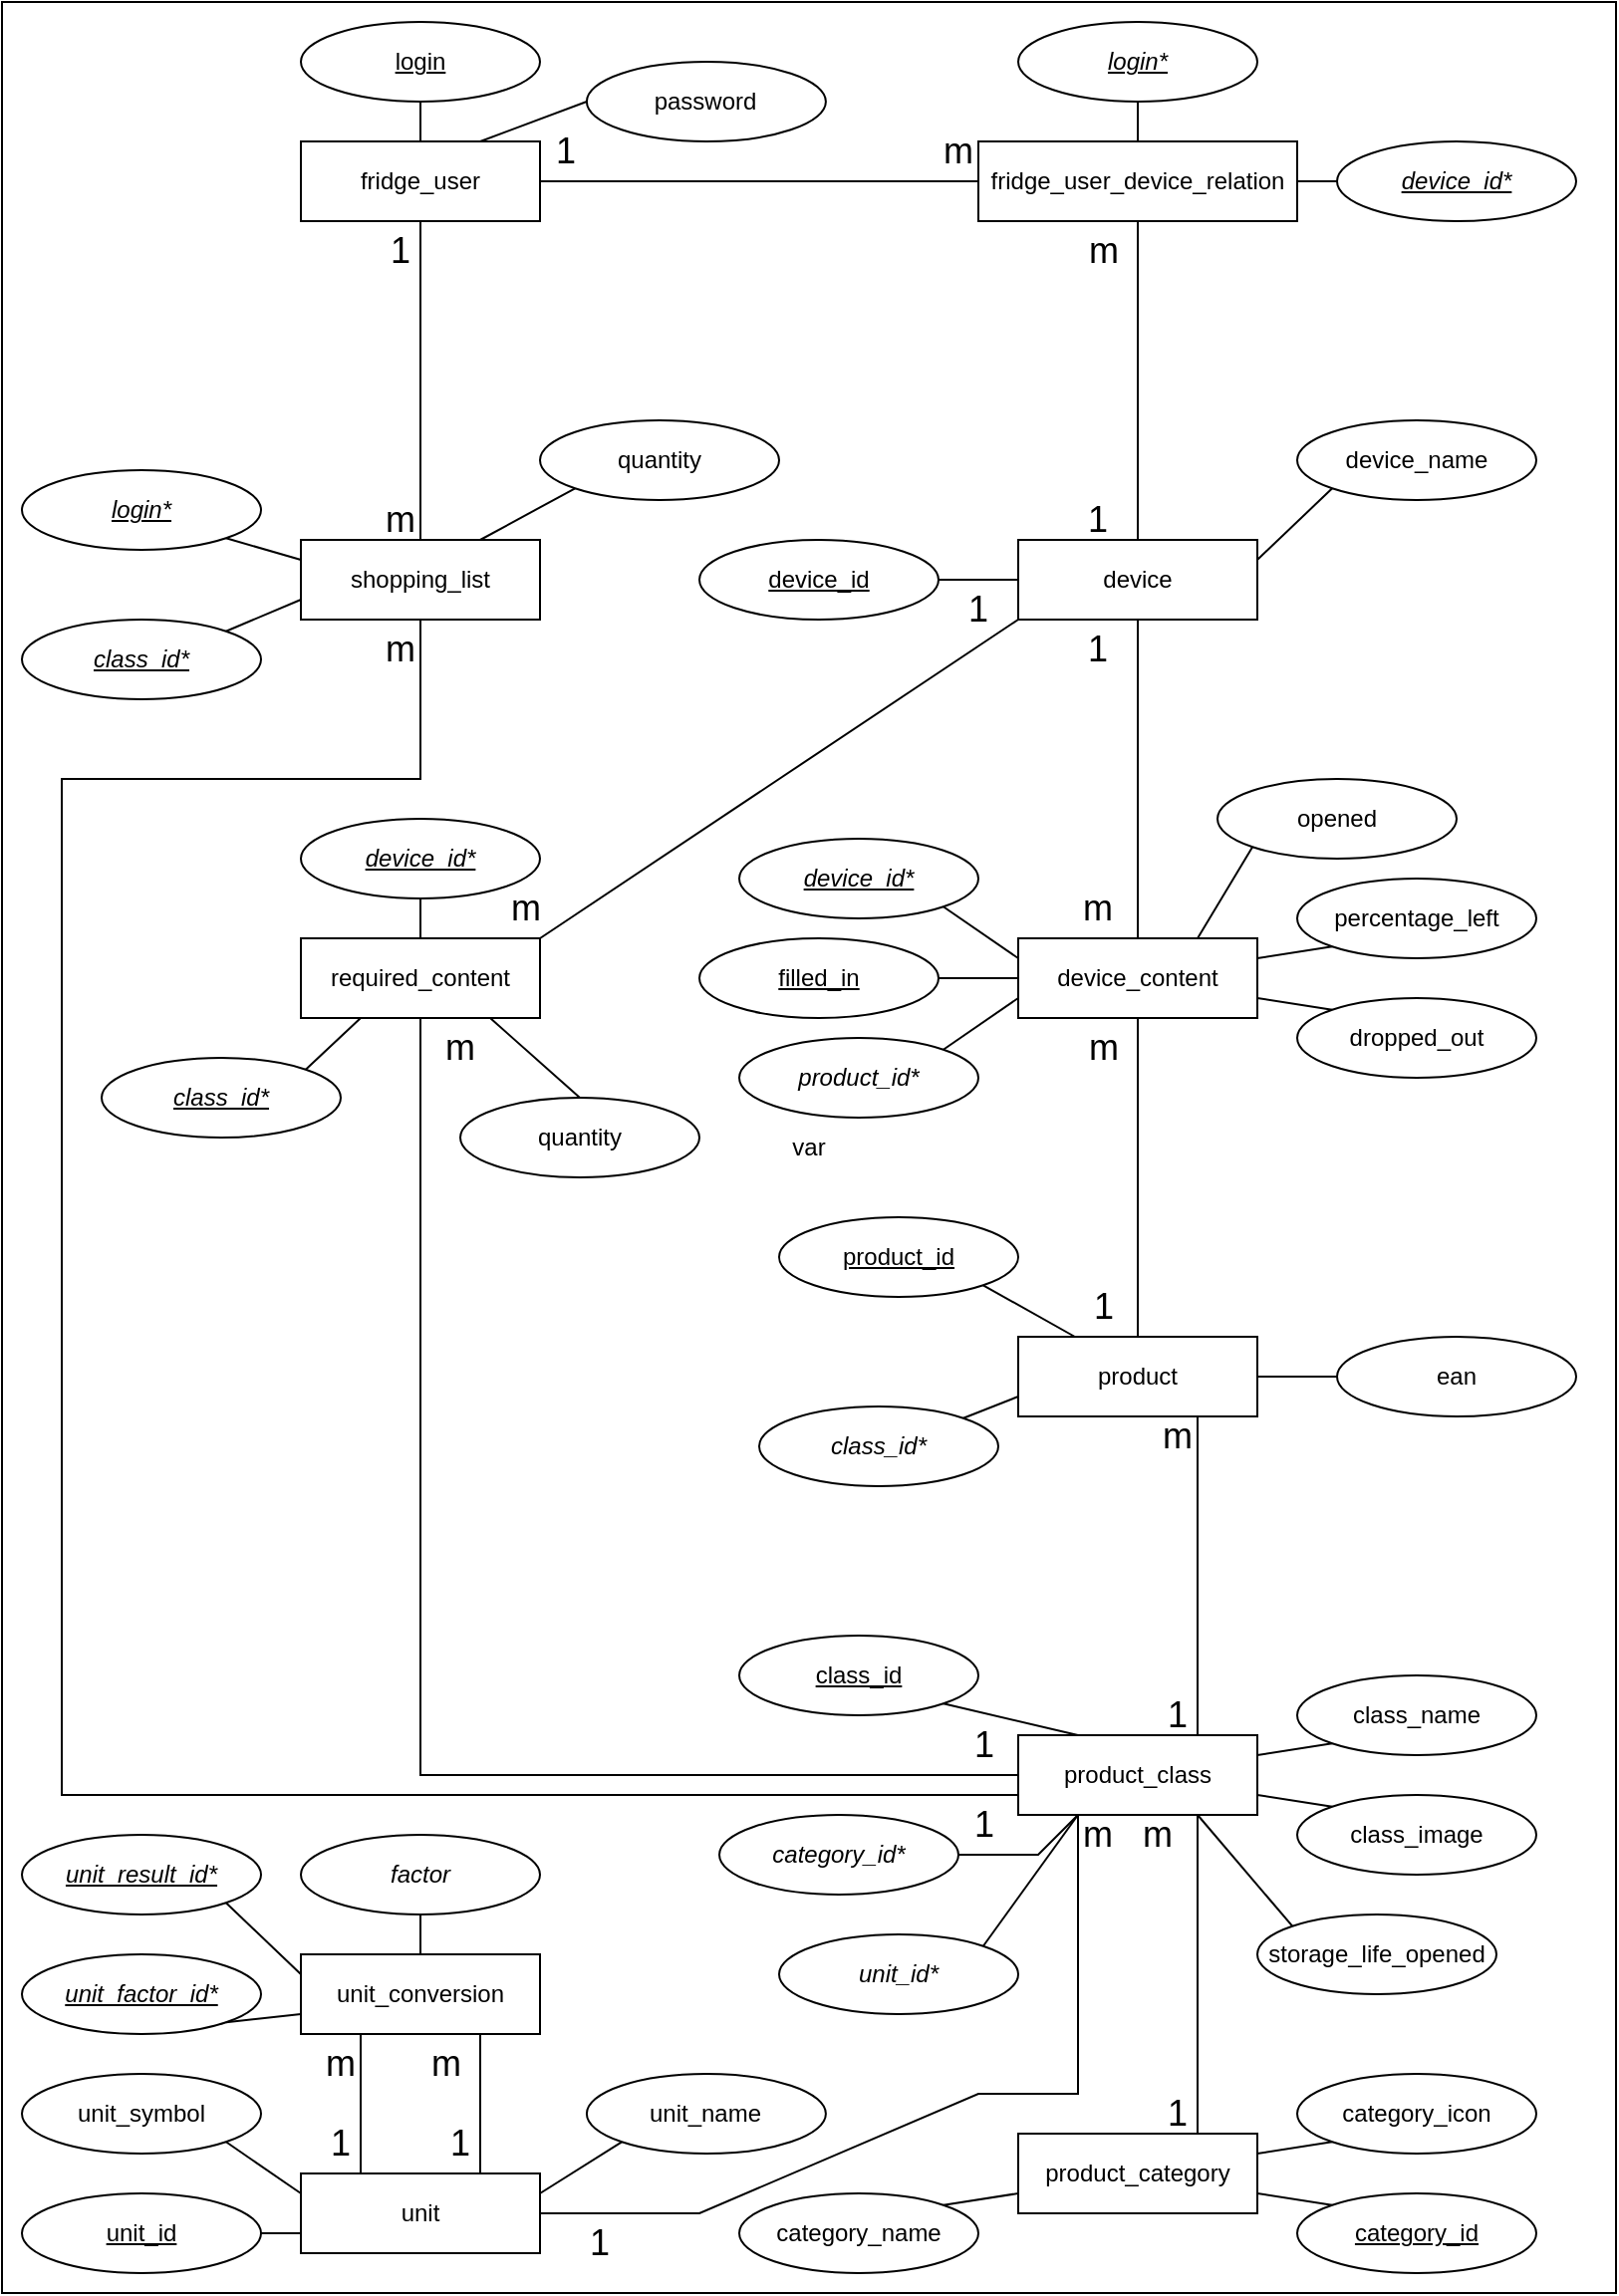 <mxfile version="20.3.7" type="github"><diagram id="Y27CfPPFDrI5AtzWApEK" name="Seite-1"><mxGraphModel dx="1371" dy="759" grid="1" gridSize="10" guides="1" tooltips="1" connect="1" arrows="1" fold="1" page="1" pageScale="1" pageWidth="827" pageHeight="1169" math="0" shadow="0"><root><mxCell id="0"/><mxCell id="1" parent="0"/><mxCell id="uP5GxuG79HOOTeeDfzVy-477" value="var" style="rounded=0;whiteSpace=wrap;html=1;" parent="1" vertex="1"><mxGeometry x="10" y="10" width="810" height="1150" as="geometry"/></mxCell><mxCell id="uP5GxuG79HOOTeeDfzVy-279" value="fridge_user" style="rounded=0;whiteSpace=wrap;html=1;" parent="1" vertex="1"><mxGeometry x="160" y="80" width="120" height="40" as="geometry"/></mxCell><mxCell id="uP5GxuG79HOOTeeDfzVy-282" value="&lt;u&gt;login&lt;/u&gt;" style="ellipse;whiteSpace=wrap;html=1;" parent="1" vertex="1"><mxGeometry x="160" y="20" width="120" height="40" as="geometry"/></mxCell><mxCell id="uP5GxuG79HOOTeeDfzVy-283" value="password" style="ellipse;whiteSpace=wrap;html=1;" parent="1" vertex="1"><mxGeometry x="303.45" y="40" width="120" height="40" as="geometry"/></mxCell><mxCell id="uP5GxuG79HOOTeeDfzVy-287" value="" style="endArrow=none;html=1;rounded=0;fontSize=18;entryX=0.5;entryY=1;entryDx=0;entryDy=0;exitX=0.5;exitY=0;exitDx=0;exitDy=0;" parent="1" source="uP5GxuG79HOOTeeDfzVy-279" target="uP5GxuG79HOOTeeDfzVy-282" edge="1"><mxGeometry width="50" height="50" relative="1" as="geometry"><mxPoint x="330" y="370" as="sourcePoint"/><mxPoint x="380" y="320" as="targetPoint"/></mxGeometry></mxCell><mxCell id="uP5GxuG79HOOTeeDfzVy-288" value="" style="endArrow=none;html=1;rounded=0;fontSize=18;entryX=0;entryY=0.5;entryDx=0;entryDy=0;exitX=0.75;exitY=0;exitDx=0;exitDy=0;" parent="1" source="uP5GxuG79HOOTeeDfzVy-279" target="uP5GxuG79HOOTeeDfzVy-283" edge="1"><mxGeometry width="50" height="50" relative="1" as="geometry"><mxPoint x="330" y="370" as="sourcePoint"/><mxPoint x="380" y="320" as="targetPoint"/></mxGeometry></mxCell><mxCell id="uP5GxuG79HOOTeeDfzVy-296" value="fridge_user_device_relation" style="rounded=0;whiteSpace=wrap;html=1;" parent="1" vertex="1"><mxGeometry x="500" y="80" width="160" height="40" as="geometry"/></mxCell><mxCell id="uP5GxuG79HOOTeeDfzVy-297" value="&lt;u&gt;&lt;i&gt;login*&lt;/i&gt;&lt;/u&gt;" style="ellipse;whiteSpace=wrap;html=1;" parent="1" vertex="1"><mxGeometry x="520" y="20" width="120" height="40" as="geometry"/></mxCell><mxCell id="uP5GxuG79HOOTeeDfzVy-298" value="device" style="rounded=0;whiteSpace=wrap;html=1;" parent="1" vertex="1"><mxGeometry x="520" y="280" width="120" height="40" as="geometry"/></mxCell><mxCell id="uP5GxuG79HOOTeeDfzVy-304" value="" style="endArrow=none;html=1;rounded=0;fontSize=18;exitX=0;exitY=1;exitDx=0;exitDy=0;entryX=1;entryY=0.25;entryDx=0;entryDy=0;" parent="1" source="uP5GxuG79HOOTeeDfzVy-315" target="uP5GxuG79HOOTeeDfzVy-298" edge="1"><mxGeometry width="50" height="50" relative="1" as="geometry"><mxPoint x="480" y="370" as="sourcePoint"/><mxPoint x="740" y="320" as="targetPoint"/></mxGeometry></mxCell><mxCell id="uP5GxuG79HOOTeeDfzVy-309" value="" style="endArrow=none;html=1;rounded=0;fontSize=18;exitX=1;exitY=0.5;exitDx=0;exitDy=0;entryX=0;entryY=0.5;entryDx=0;entryDy=0;" parent="1" source="uP5GxuG79HOOTeeDfzVy-316" target="uP5GxuG79HOOTeeDfzVy-298" edge="1"><mxGeometry width="50" height="50" relative="1" as="geometry"><mxPoint x="667" y="270" as="sourcePoint"/><mxPoint x="640" y="290" as="targetPoint"/></mxGeometry></mxCell><mxCell id="uP5GxuG79HOOTeeDfzVy-315" value="device_name" style="ellipse;whiteSpace=wrap;html=1;" parent="1" vertex="1"><mxGeometry x="660" y="220" width="120" height="40" as="geometry"/></mxCell><mxCell id="uP5GxuG79HOOTeeDfzVy-316" value="&lt;u&gt;device_id&lt;/u&gt;" style="ellipse;whiteSpace=wrap;html=1;" parent="1" vertex="1"><mxGeometry x="360" y="280" width="120" height="40" as="geometry"/></mxCell><mxCell id="uP5GxuG79HOOTeeDfzVy-318" value="&lt;u&gt;&lt;i&gt;device_id*&lt;/i&gt;&lt;/u&gt;" style="ellipse;whiteSpace=wrap;html=1;" parent="1" vertex="1"><mxGeometry x="680" y="80" width="120" height="40" as="geometry"/></mxCell><mxCell id="uP5GxuG79HOOTeeDfzVy-319" value="" style="endArrow=none;html=1;rounded=0;exitX=0.5;exitY=1;exitDx=0;exitDy=0;entryX=0.5;entryY=0;entryDx=0;entryDy=0;" parent="1" source="uP5GxuG79HOOTeeDfzVy-297" target="uP5GxuG79HOOTeeDfzVy-296" edge="1"><mxGeometry width="50" height="50" relative="1" as="geometry"><mxPoint x="370" y="330" as="sourcePoint"/><mxPoint x="420" y="280" as="targetPoint"/></mxGeometry></mxCell><mxCell id="uP5GxuG79HOOTeeDfzVy-320" value="" style="endArrow=none;html=1;rounded=0;exitX=0;exitY=0.5;exitDx=0;exitDy=0;entryX=1;entryY=0.5;entryDx=0;entryDy=0;" parent="1" source="uP5GxuG79HOOTeeDfzVy-318" target="uP5GxuG79HOOTeeDfzVy-296" edge="1"><mxGeometry width="50" height="50" relative="1" as="geometry"><mxPoint x="370" y="330" as="sourcePoint"/><mxPoint x="420" y="280" as="targetPoint"/></mxGeometry></mxCell><mxCell id="uP5GxuG79HOOTeeDfzVy-321" value="" style="endArrow=none;html=1;rounded=0;entryX=1;entryY=0.5;entryDx=0;entryDy=0;exitX=0;exitY=0.5;exitDx=0;exitDy=0;" parent="1" source="uP5GxuG79HOOTeeDfzVy-296" target="uP5GxuG79HOOTeeDfzVy-279" edge="1"><mxGeometry width="50" height="50" relative="1" as="geometry"><mxPoint x="220" y="160" as="sourcePoint"/><mxPoint x="420" y="280" as="targetPoint"/></mxGeometry></mxCell><mxCell id="uP5GxuG79HOOTeeDfzVy-324" value="1" style="text;html=1;strokeColor=none;fillColor=none;align=center;verticalAlign=middle;whiteSpace=wrap;rounded=0;fontSize=18;" parent="1" vertex="1"><mxGeometry x="263.45" y="70.0" width="60" height="30" as="geometry"/></mxCell><mxCell id="uP5GxuG79HOOTeeDfzVy-327" value="" style="endArrow=none;html=1;rounded=0;exitX=0.5;exitY=1;exitDx=0;exitDy=0;entryX=0.5;entryY=0;entryDx=0;entryDy=0;" parent="1" source="uP5GxuG79HOOTeeDfzVy-296" target="uP5GxuG79HOOTeeDfzVy-298" edge="1"><mxGeometry width="50" height="50" relative="1" as="geometry"><mxPoint x="370" y="330" as="sourcePoint"/><mxPoint x="420" y="280" as="targetPoint"/></mxGeometry></mxCell><mxCell id="uP5GxuG79HOOTeeDfzVy-328" value="m" style="text;html=1;strokeColor=none;fillColor=none;align=center;verticalAlign=middle;whiteSpace=wrap;rounded=0;fontSize=18;" parent="1" vertex="1"><mxGeometry x="460" y="70" width="60" height="30" as="geometry"/></mxCell><mxCell id="uP5GxuG79HOOTeeDfzVy-329" value="m" style="text;html=1;strokeColor=none;fillColor=none;align=center;verticalAlign=middle;whiteSpace=wrap;rounded=0;fontSize=18;" parent="1" vertex="1"><mxGeometry x="533.45" y="120" width="60" height="30" as="geometry"/></mxCell><mxCell id="uP5GxuG79HOOTeeDfzVy-330" value="1" style="text;html=1;strokeColor=none;fillColor=none;align=center;verticalAlign=middle;whiteSpace=wrap;rounded=0;fontSize=18;" parent="1" vertex="1"><mxGeometry x="530" y="255" width="60" height="30" as="geometry"/></mxCell><mxCell id="uP5GxuG79HOOTeeDfzVy-331" value="product" style="rounded=0;whiteSpace=wrap;html=1;" parent="1" vertex="1"><mxGeometry x="520" y="680" width="120" height="40" as="geometry"/></mxCell><mxCell id="uP5GxuG79HOOTeeDfzVy-332" value="" style="endArrow=none;html=1;rounded=0;fontSize=18;entryX=0.5;entryY=1;entryDx=0;entryDy=0;" parent="1" target="uP5GxuG79HOOTeeDfzVy-358" edge="1"><mxGeometry width="50" height="50" relative="1" as="geometry"><mxPoint x="580" y="680" as="sourcePoint"/><mxPoint x="583.45" y="645" as="targetPoint"/></mxGeometry></mxCell><mxCell id="uP5GxuG79HOOTeeDfzVy-335" value="&lt;u&gt;filled_in&lt;/u&gt;" style="ellipse;whiteSpace=wrap;html=1;" parent="1" vertex="1"><mxGeometry x="360" y="480" width="120" height="40" as="geometry"/></mxCell><mxCell id="uP5GxuG79HOOTeeDfzVy-338" value="percentage_left" style="ellipse;whiteSpace=wrap;html=1;" parent="1" vertex="1"><mxGeometry x="660" y="450" width="120" height="40" as="geometry"/></mxCell><mxCell id="uP5GxuG79HOOTeeDfzVy-339" value="dropped_out" style="ellipse;whiteSpace=wrap;html=1;" parent="1" vertex="1"><mxGeometry x="660" y="510" width="120" height="40" as="geometry"/></mxCell><mxCell id="uP5GxuG79HOOTeeDfzVy-341" value="" style="endArrow=none;html=1;rounded=0;fontSize=18;entryX=0.75;entryY=1;entryDx=0;entryDy=0;exitX=0.75;exitY=0;exitDx=0;exitDy=0;" parent="1" source="uP5GxuG79HOOTeeDfzVy-369" target="uP5GxuG79HOOTeeDfzVy-331" edge="1"><mxGeometry width="50" height="50" relative="1" as="geometry"><mxPoint x="583.45" y="770" as="sourcePoint"/><mxPoint x="593.45" y="655" as="targetPoint"/></mxGeometry></mxCell><mxCell id="uP5GxuG79HOOTeeDfzVy-342" value="m" style="text;html=1;strokeColor=none;fillColor=none;align=center;verticalAlign=middle;whiteSpace=wrap;rounded=0;fontSize=18;" parent="1" vertex="1"><mxGeometry x="570" y="715" width="60" height="30" as="geometry"/></mxCell><mxCell id="uP5GxuG79HOOTeeDfzVy-343" value="m" style="text;html=1;strokeColor=none;fillColor=none;align=center;verticalAlign=middle;whiteSpace=wrap;rounded=0;fontSize=18;" parent="1" vertex="1"><mxGeometry x="533.45" y="520" width="60" height="30" as="geometry"/></mxCell><mxCell id="uP5GxuG79HOOTeeDfzVy-347" value="" style="endArrow=none;html=1;rounded=0;fontSize=18;exitX=1;exitY=0.5;exitDx=0;exitDy=0;entryX=0;entryY=0.5;entryDx=0;entryDy=0;" parent="1" source="uP5GxuG79HOOTeeDfzVy-335" target="uP5GxuG79HOOTeeDfzVy-358" edge="1"><mxGeometry width="50" height="50" relative="1" as="geometry"><mxPoint x="793.45" y="640" as="sourcePoint"/><mxPoint x="843.45" y="590" as="targetPoint"/></mxGeometry></mxCell><mxCell id="uP5GxuG79HOOTeeDfzVy-348" value="" style="endArrow=none;html=1;rounded=0;fontSize=18;exitX=0;exitY=0;exitDx=0;exitDy=0;entryX=1;entryY=0.75;entryDx=0;entryDy=0;" parent="1" source="uP5GxuG79HOOTeeDfzVy-339" target="uP5GxuG79HOOTeeDfzVy-358" edge="1"><mxGeometry width="50" height="50" relative="1" as="geometry"><mxPoint x="793.45" y="640" as="sourcePoint"/><mxPoint x="843.45" y="590" as="targetPoint"/></mxGeometry></mxCell><mxCell id="uP5GxuG79HOOTeeDfzVy-349" value="" style="endArrow=none;html=1;rounded=0;fontSize=18;exitX=0;exitY=0.5;exitDx=0;exitDy=0;entryX=1;entryY=0.5;entryDx=0;entryDy=0;" parent="1" target="uP5GxuG79HOOTeeDfzVy-331" edge="1"><mxGeometry width="50" height="50" relative="1" as="geometry"><mxPoint x="680" y="700" as="sourcePoint"/><mxPoint x="843.45" y="590" as="targetPoint"/><Array as="points"/></mxGeometry></mxCell><mxCell id="uP5GxuG79HOOTeeDfzVy-350" value="" style="endArrow=none;html=1;rounded=0;fontSize=18;entryX=0;entryY=1;entryDx=0;entryDy=0;exitX=1;exitY=0.25;exitDx=0;exitDy=0;" parent="1" source="uP5GxuG79HOOTeeDfzVy-358" target="uP5GxuG79HOOTeeDfzVy-338" edge="1"><mxGeometry width="50" height="50" relative="1" as="geometry"><mxPoint x="793.45" y="640" as="sourcePoint"/><mxPoint x="843.45" y="590" as="targetPoint"/><Array as="points"/></mxGeometry></mxCell><mxCell id="uP5GxuG79HOOTeeDfzVy-352" value="&lt;u&gt;product_id&lt;/u&gt;" style="ellipse;whiteSpace=wrap;html=1;" parent="1" vertex="1"><mxGeometry x="400" y="620" width="120" height="40" as="geometry"/></mxCell><mxCell id="uP5GxuG79HOOTeeDfzVy-353" value="" style="endArrow=none;html=1;rounded=0;fontSize=18;exitX=1;exitY=1;exitDx=0;exitDy=0;entryX=0.25;entryY=1;entryDx=0;entryDy=0;" parent="1" source="uP5GxuG79HOOTeeDfzVy-352" target="uP5GxuG79HOOTeeDfzVy-360" edge="1"><mxGeometry width="50" height="50" relative="1" as="geometry"><mxPoint x="793.45" y="640" as="sourcePoint"/><mxPoint x="520" y="690" as="targetPoint"/></mxGeometry></mxCell><mxCell id="uP5GxuG79HOOTeeDfzVy-356" value="ean" style="ellipse;whiteSpace=wrap;html=1;" parent="1" vertex="1"><mxGeometry x="680" y="680" width="120" height="40" as="geometry"/></mxCell><mxCell id="uP5GxuG79HOOTeeDfzVy-358" value="device_content" style="rounded=0;whiteSpace=wrap;html=1;" parent="1" vertex="1"><mxGeometry x="520" y="480" width="120" height="40" as="geometry"/></mxCell><mxCell id="uP5GxuG79HOOTeeDfzVy-359" value="" style="endArrow=none;html=1;rounded=0;entryX=0.5;entryY=1;entryDx=0;entryDy=0;exitX=0.5;exitY=0;exitDx=0;exitDy=0;" parent="1" source="uP5GxuG79HOOTeeDfzVy-358" target="uP5GxuG79HOOTeeDfzVy-298" edge="1"><mxGeometry width="50" height="50" relative="1" as="geometry"><mxPoint x="370" y="590" as="sourcePoint"/><mxPoint x="420" y="540" as="targetPoint"/></mxGeometry></mxCell><mxCell id="uP5GxuG79HOOTeeDfzVy-360" value="1" style="text;html=1;strokeColor=none;fillColor=none;align=center;verticalAlign=middle;whiteSpace=wrap;rounded=0;fontSize=18;" parent="1" vertex="1"><mxGeometry x="533.45" y="650" width="60" height="30" as="geometry"/></mxCell><mxCell id="uP5GxuG79HOOTeeDfzVy-361" value="m" style="text;html=1;strokeColor=none;fillColor=none;align=center;verticalAlign=middle;whiteSpace=wrap;rounded=0;fontSize=18;" parent="1" vertex="1"><mxGeometry x="530" y="450" width="60" height="30" as="geometry"/></mxCell><mxCell id="uP5GxuG79HOOTeeDfzVy-362" value="1" style="text;html=1;strokeColor=none;fillColor=none;align=center;verticalAlign=middle;whiteSpace=wrap;rounded=0;fontSize=18;" parent="1" vertex="1"><mxGeometry x="530" y="320" width="60" height="30" as="geometry"/></mxCell><mxCell id="uP5GxuG79HOOTeeDfzVy-363" value="&lt;i style=&quot;&quot;&gt;product_id*&lt;/i&gt;" style="ellipse;whiteSpace=wrap;html=1;" parent="1" vertex="1"><mxGeometry x="380" y="530" width="120" height="40" as="geometry"/></mxCell><mxCell id="uP5GxuG79HOOTeeDfzVy-364" value="&lt;u&gt;&lt;i&gt;device_id*&lt;/i&gt;&lt;/u&gt;" style="ellipse;whiteSpace=wrap;html=1;" parent="1" vertex="1"><mxGeometry x="380" y="430" width="120" height="40" as="geometry"/></mxCell><mxCell id="uP5GxuG79HOOTeeDfzVy-365" value="" style="endArrow=none;html=1;rounded=0;entryX=1;entryY=1;entryDx=0;entryDy=0;exitX=0;exitY=0.25;exitDx=0;exitDy=0;" parent="1" source="uP5GxuG79HOOTeeDfzVy-358" target="uP5GxuG79HOOTeeDfzVy-364" edge="1"><mxGeometry width="50" height="50" relative="1" as="geometry"><mxPoint x="370" y="540" as="sourcePoint"/><mxPoint x="420" y="490" as="targetPoint"/></mxGeometry></mxCell><mxCell id="uP5GxuG79HOOTeeDfzVy-366" value="" style="endArrow=none;html=1;rounded=0;entryX=0;entryY=0.75;entryDx=0;entryDy=0;exitX=1;exitY=0;exitDx=0;exitDy=0;" parent="1" source="uP5GxuG79HOOTeeDfzVy-363" target="uP5GxuG79HOOTeeDfzVy-358" edge="1"><mxGeometry width="50" height="50" relative="1" as="geometry"><mxPoint x="370" y="540" as="sourcePoint"/><mxPoint x="420" y="490" as="targetPoint"/></mxGeometry></mxCell><mxCell id="uP5GxuG79HOOTeeDfzVy-369" value="product_class" style="rounded=0;whiteSpace=wrap;html=1;" parent="1" vertex="1"><mxGeometry x="520" y="880" width="120" height="40" as="geometry"/></mxCell><mxCell id="uP5GxuG79HOOTeeDfzVy-370" value="1" style="text;html=1;strokeColor=none;fillColor=none;align=center;verticalAlign=middle;whiteSpace=wrap;rounded=0;fontSize=18;" parent="1" vertex="1"><mxGeometry x="570" y="855" width="60" height="30" as="geometry"/></mxCell><mxCell id="uP5GxuG79HOOTeeDfzVy-371" value="&lt;u&gt;class_id&lt;/u&gt;" style="ellipse;whiteSpace=wrap;html=1;" parent="1" vertex="1"><mxGeometry x="380" y="830" width="120" height="40" as="geometry"/></mxCell><mxCell id="uP5GxuG79HOOTeeDfzVy-372" value="class_name" style="ellipse;whiteSpace=wrap;html=1;" parent="1" vertex="1"><mxGeometry x="660" y="850" width="120" height="40" as="geometry"/></mxCell><mxCell id="uP5GxuG79HOOTeeDfzVy-373" value="class_image" style="ellipse;whiteSpace=wrap;html=1;" parent="1" vertex="1"><mxGeometry x="660" y="910" width="120" height="40" as="geometry"/></mxCell><mxCell id="uP5GxuG79HOOTeeDfzVy-374" value="" style="endArrow=none;html=1;rounded=0;fontSize=18;entryX=1;entryY=1;entryDx=0;entryDy=0;exitX=0.25;exitY=0;exitDx=0;exitDy=0;" parent="1" source="uP5GxuG79HOOTeeDfzVy-369" target="uP5GxuG79HOOTeeDfzVy-371" edge="1"><mxGeometry width="50" height="50" relative="1" as="geometry"><mxPoint x="790" y="750" as="sourcePoint"/><mxPoint x="840" y="700" as="targetPoint"/></mxGeometry></mxCell><mxCell id="uP5GxuG79HOOTeeDfzVy-375" value="" style="endArrow=none;html=1;rounded=0;fontSize=18;exitX=1;exitY=0.25;exitDx=0;exitDy=0;entryX=0;entryY=1;entryDx=0;entryDy=0;" parent="1" source="uP5GxuG79HOOTeeDfzVy-369" target="uP5GxuG79HOOTeeDfzVy-372" edge="1"><mxGeometry width="50" height="50" relative="1" as="geometry"><mxPoint x="790" y="750" as="sourcePoint"/><mxPoint x="680" y="880" as="targetPoint"/></mxGeometry></mxCell><mxCell id="uP5GxuG79HOOTeeDfzVy-376" value="" style="endArrow=none;html=1;rounded=0;fontSize=18;entryX=1;entryY=0.75;entryDx=0;entryDy=0;exitX=0;exitY=0;exitDx=0;exitDy=0;" parent="1" source="uP5GxuG79HOOTeeDfzVy-373" target="uP5GxuG79HOOTeeDfzVy-369" edge="1"><mxGeometry width="50" height="50" relative="1" as="geometry"><mxPoint x="790" y="750" as="sourcePoint"/><mxPoint x="840" y="700" as="targetPoint"/></mxGeometry></mxCell><mxCell id="uP5GxuG79HOOTeeDfzVy-384" value="&lt;i&gt;class_id*&lt;/i&gt;" style="ellipse;whiteSpace=wrap;html=1;" parent="1" vertex="1"><mxGeometry x="390.0" y="715" width="120" height="40" as="geometry"/></mxCell><mxCell id="uP5GxuG79HOOTeeDfzVy-385" value="" style="endArrow=none;html=1;rounded=0;entryX=0;entryY=0.75;entryDx=0;entryDy=0;exitX=1;exitY=0;exitDx=0;exitDy=0;" parent="1" source="uP5GxuG79HOOTeeDfzVy-384" target="uP5GxuG79HOOTeeDfzVy-331" edge="1"><mxGeometry width="50" height="50" relative="1" as="geometry"><mxPoint x="370" y="750" as="sourcePoint"/><mxPoint x="420" y="700" as="targetPoint"/></mxGeometry></mxCell><mxCell id="uP5GxuG79HOOTeeDfzVy-389" value="product_category" style="rounded=0;whiteSpace=wrap;html=1;" parent="1" vertex="1"><mxGeometry x="520" y="1080" width="120" height="40" as="geometry"/></mxCell><mxCell id="uP5GxuG79HOOTeeDfzVy-391" value="shopping_list" style="rounded=0;whiteSpace=wrap;html=1;" parent="1" vertex="1"><mxGeometry x="160" y="280" width="120" height="40" as="geometry"/></mxCell><mxCell id="uP5GxuG79HOOTeeDfzVy-392" value="" style="endArrow=none;html=1;rounded=0;entryX=0.5;entryY=1;entryDx=0;entryDy=0;exitX=0.5;exitY=0;exitDx=0;exitDy=0;" parent="1" source="uP5GxuG79HOOTeeDfzVy-391" target="uP5GxuG79HOOTeeDfzVy-279" edge="1"><mxGeometry width="50" height="50" relative="1" as="geometry"><mxPoint x="390" y="430" as="sourcePoint"/><mxPoint x="440" y="380" as="targetPoint"/></mxGeometry></mxCell><mxCell id="uP5GxuG79HOOTeeDfzVy-393" value="m" style="text;html=1;strokeColor=none;fillColor=none;align=center;verticalAlign=middle;whiteSpace=wrap;rounded=0;fontSize=18;" parent="1" vertex="1"><mxGeometry x="180" y="255" width="60" height="30" as="geometry"/></mxCell><mxCell id="uP5GxuG79HOOTeeDfzVy-394" value="1" style="text;html=1;strokeColor=none;fillColor=none;align=center;verticalAlign=middle;whiteSpace=wrap;rounded=0;fontSize=18;" parent="1" vertex="1"><mxGeometry x="180" y="120" width="60" height="30" as="geometry"/></mxCell><mxCell id="uP5GxuG79HOOTeeDfzVy-395" value="&lt;u&gt;&lt;i&gt;login*&lt;/i&gt;&lt;/u&gt;" style="ellipse;whiteSpace=wrap;html=1;" parent="1" vertex="1"><mxGeometry x="20" y="245" width="120" height="40" as="geometry"/></mxCell><mxCell id="uP5GxuG79HOOTeeDfzVy-396" value="&lt;u&gt;&lt;i&gt;class_id*&lt;/i&gt;&lt;/u&gt;" style="ellipse;whiteSpace=wrap;html=1;" parent="1" vertex="1"><mxGeometry x="20" y="320" width="120" height="40" as="geometry"/></mxCell><mxCell id="uP5GxuG79HOOTeeDfzVy-397" value="" style="endArrow=none;html=1;rounded=0;entryX=1;entryY=1;entryDx=0;entryDy=0;exitX=0;exitY=0.25;exitDx=0;exitDy=0;" parent="1" source="uP5GxuG79HOOTeeDfzVy-391" target="uP5GxuG79HOOTeeDfzVy-395" edge="1"><mxGeometry width="50" height="50" relative="1" as="geometry"><mxPoint x="390" y="430" as="sourcePoint"/><mxPoint x="440" y="380" as="targetPoint"/></mxGeometry></mxCell><mxCell id="uP5GxuG79HOOTeeDfzVy-398" value="" style="endArrow=none;html=1;rounded=0;entryX=1;entryY=0;entryDx=0;entryDy=0;exitX=0;exitY=0.75;exitDx=0;exitDy=0;" parent="1" source="uP5GxuG79HOOTeeDfzVy-391" target="uP5GxuG79HOOTeeDfzVy-396" edge="1"><mxGeometry width="50" height="50" relative="1" as="geometry"><mxPoint x="390" y="430" as="sourcePoint"/><mxPoint x="440" y="380" as="targetPoint"/></mxGeometry></mxCell><mxCell id="uP5GxuG79HOOTeeDfzVy-400" value="required_content" style="rounded=0;whiteSpace=wrap;html=1;" parent="1" vertex="1"><mxGeometry x="160" y="480" width="120" height="40" as="geometry"/></mxCell><mxCell id="uP5GxuG79HOOTeeDfzVy-402" value="" style="endArrow=none;html=1;rounded=0;entryX=0;entryY=1;entryDx=0;entryDy=0;exitX=1;exitY=0;exitDx=0;exitDy=0;" parent="1" source="uP5GxuG79HOOTeeDfzVy-400" target="uP5GxuG79HOOTeeDfzVy-298" edge="1"><mxGeometry width="50" height="50" relative="1" as="geometry"><mxPoint x="390" y="490" as="sourcePoint"/><mxPoint x="440" y="440" as="targetPoint"/></mxGeometry></mxCell><mxCell id="uP5GxuG79HOOTeeDfzVy-403" value="" style="endArrow=none;html=1;rounded=0;entryX=0.5;entryY=1;entryDx=0;entryDy=0;exitX=0;exitY=0.75;exitDx=0;exitDy=0;" parent="1" source="uP5GxuG79HOOTeeDfzVy-369" target="uP5GxuG79HOOTeeDfzVy-391" edge="1"><mxGeometry width="50" height="50" relative="1" as="geometry"><mxPoint x="40" y="400" as="sourcePoint"/><mxPoint x="440" y="440" as="targetPoint"/><Array as="points"><mxPoint x="40" y="910"/><mxPoint x="40" y="400"/><mxPoint x="220" y="400"/></Array></mxGeometry></mxCell><mxCell id="uP5GxuG79HOOTeeDfzVy-404" value="m" style="text;html=1;strokeColor=none;fillColor=none;align=center;verticalAlign=middle;whiteSpace=wrap;rounded=0;fontSize=18;" parent="1" vertex="1"><mxGeometry x="180" y="320" width="60" height="30" as="geometry"/></mxCell><mxCell id="uP5GxuG79HOOTeeDfzVy-405" value="1" style="text;html=1;strokeColor=none;fillColor=none;align=center;verticalAlign=middle;whiteSpace=wrap;rounded=0;fontSize=18;" parent="1" vertex="1"><mxGeometry x="473.45" y="910" width="60" height="30" as="geometry"/></mxCell><mxCell id="uP5GxuG79HOOTeeDfzVy-406" value="&lt;u&gt;&lt;i&gt;device_id*&lt;/i&gt;&lt;/u&gt;" style="ellipse;whiteSpace=wrap;html=1;" parent="1" vertex="1"><mxGeometry x="160" y="420" width="120" height="40" as="geometry"/></mxCell><mxCell id="uP5GxuG79HOOTeeDfzVy-407" value="" style="endArrow=none;html=1;rounded=0;entryX=0.5;entryY=1;entryDx=0;entryDy=0;exitX=0.5;exitY=0;exitDx=0;exitDy=0;" parent="1" source="uP5GxuG79HOOTeeDfzVy-400" target="uP5GxuG79HOOTeeDfzVy-406" edge="1"><mxGeometry width="50" height="50" relative="1" as="geometry"><mxPoint x="390" y="510" as="sourcePoint"/><mxPoint x="440" y="460" as="targetPoint"/></mxGeometry></mxCell><mxCell id="uP5GxuG79HOOTeeDfzVy-408" value="&lt;u&gt;&lt;i&gt;class_id*&lt;/i&gt;&lt;/u&gt;" style="ellipse;whiteSpace=wrap;html=1;" parent="1" vertex="1"><mxGeometry x="60" y="540" width="120" height="40" as="geometry"/></mxCell><mxCell id="uP5GxuG79HOOTeeDfzVy-409" value="" style="endArrow=none;html=1;rounded=0;entryX=0.25;entryY=1;entryDx=0;entryDy=0;exitX=1;exitY=0;exitDx=0;exitDy=0;" parent="1" source="uP5GxuG79HOOTeeDfzVy-408" target="uP5GxuG79HOOTeeDfzVy-400" edge="1"><mxGeometry width="50" height="50" relative="1" as="geometry"><mxPoint x="390" y="730" as="sourcePoint"/><mxPoint x="440" y="680" as="targetPoint"/></mxGeometry></mxCell><mxCell id="uP5GxuG79HOOTeeDfzVy-410" value="m" style="text;html=1;strokeColor=none;fillColor=none;align=center;verticalAlign=middle;whiteSpace=wrap;rounded=0;fontSize=18;" parent="1" vertex="1"><mxGeometry x="243.45" y="450" width="60" height="30" as="geometry"/></mxCell><mxCell id="uP5GxuG79HOOTeeDfzVy-411" value="1" style="text;html=1;strokeColor=none;fillColor=none;align=center;verticalAlign=middle;whiteSpace=wrap;rounded=0;fontSize=18;" parent="1" vertex="1"><mxGeometry x="470" y="300" width="60" height="30" as="geometry"/></mxCell><mxCell id="uP5GxuG79HOOTeeDfzVy-415" value="" style="endArrow=none;html=1;rounded=0;entryX=0.5;entryY=1;entryDx=0;entryDy=0;exitX=0;exitY=0.5;exitDx=0;exitDy=0;" parent="1" source="uP5GxuG79HOOTeeDfzVy-369" target="uP5GxuG79HOOTeeDfzVy-400" edge="1"><mxGeometry width="50" height="50" relative="1" as="geometry"><mxPoint x="390" y="730" as="sourcePoint"/><mxPoint x="440" y="680" as="targetPoint"/><Array as="points"><mxPoint x="220" y="900"/><mxPoint x="220" y="600"/></Array></mxGeometry></mxCell><mxCell id="uP5GxuG79HOOTeeDfzVy-416" value="m" style="text;html=1;strokeColor=none;fillColor=none;align=center;verticalAlign=middle;whiteSpace=wrap;rounded=0;fontSize=18;" parent="1" vertex="1"><mxGeometry x="210" y="520" width="60" height="30" as="geometry"/></mxCell><mxCell id="uP5GxuG79HOOTeeDfzVy-417" value="1" style="text;html=1;strokeColor=none;fillColor=none;align=center;verticalAlign=middle;whiteSpace=wrap;rounded=0;fontSize=18;" parent="1" vertex="1"><mxGeometry x="473.45" y="870" width="60" height="30" as="geometry"/></mxCell><mxCell id="uP5GxuG79HOOTeeDfzVy-418" value="quantity" style="ellipse;whiteSpace=wrap;html=1;" parent="1" vertex="1"><mxGeometry x="240.0" y="560" width="120" height="40" as="geometry"/></mxCell><mxCell id="uP5GxuG79HOOTeeDfzVy-419" value="" style="endArrow=none;html=1;rounded=0;entryX=0.75;entryY=0;entryDx=0;entryDy=0;exitX=0.5;exitY=0;exitDx=0;exitDy=0;" parent="1" source="uP5GxuG79HOOTeeDfzVy-418" target="uP5GxuG79HOOTeeDfzVy-416" edge="1"><mxGeometry width="50" height="50" relative="1" as="geometry"><mxPoint x="390" y="620" as="sourcePoint"/><mxPoint x="440" y="570" as="targetPoint"/></mxGeometry></mxCell><mxCell id="uP5GxuG79HOOTeeDfzVy-420" value="&lt;u&gt;category_id&lt;/u&gt;" style="ellipse;whiteSpace=wrap;html=1;" parent="1" vertex="1"><mxGeometry x="660" y="1110" width="120" height="40" as="geometry"/></mxCell><mxCell id="uP5GxuG79HOOTeeDfzVy-421" value="category_icon" style="ellipse;whiteSpace=wrap;html=1;" parent="1" vertex="1"><mxGeometry x="660" y="1050" width="120" height="40" as="geometry"/></mxCell><mxCell id="uP5GxuG79HOOTeeDfzVy-422" value="category_name" style="ellipse;whiteSpace=wrap;html=1;" parent="1" vertex="1"><mxGeometry x="380.0" y="1110" width="120" height="40" as="geometry"/></mxCell><mxCell id="uP5GxuG79HOOTeeDfzVy-425" value="storage_life_opened" style="ellipse;whiteSpace=wrap;html=1;" parent="1" vertex="1"><mxGeometry x="640.0" y="970" width="120" height="40" as="geometry"/></mxCell><mxCell id="uP5GxuG79HOOTeeDfzVy-426" value="" style="endArrow=none;html=1;rounded=0;entryX=0;entryY=0;entryDx=0;entryDy=0;exitX=0.75;exitY=1;exitDx=0;exitDy=0;" parent="1" source="uP5GxuG79HOOTeeDfzVy-369" target="uP5GxuG79HOOTeeDfzVy-425" edge="1"><mxGeometry width="50" height="50" relative="1" as="geometry"><mxPoint x="390" y="940" as="sourcePoint"/><mxPoint x="440" y="890" as="targetPoint"/></mxGeometry></mxCell><mxCell id="uP5GxuG79HOOTeeDfzVy-442" value="" style="endArrow=none;html=1;rounded=0;entryX=0.75;entryY=1;entryDx=0;entryDy=0;exitX=0.75;exitY=0;exitDx=0;exitDy=0;" parent="1" source="uP5GxuG79HOOTeeDfzVy-389" target="uP5GxuG79HOOTeeDfzVy-369" edge="1"><mxGeometry width="50" height="50" relative="1" as="geometry"><mxPoint x="390" y="990" as="sourcePoint"/><mxPoint x="440" y="940" as="targetPoint"/></mxGeometry></mxCell><mxCell id="uP5GxuG79HOOTeeDfzVy-443" value="" style="endArrow=none;html=1;rounded=0;entryX=0;entryY=0.75;entryDx=0;entryDy=0;exitX=1;exitY=0;exitDx=0;exitDy=0;" parent="1" source="uP5GxuG79HOOTeeDfzVy-422" target="uP5GxuG79HOOTeeDfzVy-389" edge="1"><mxGeometry width="50" height="50" relative="1" as="geometry"><mxPoint x="390" y="990" as="sourcePoint"/><mxPoint x="440" y="940" as="targetPoint"/></mxGeometry></mxCell><mxCell id="uP5GxuG79HOOTeeDfzVy-444" value="" style="endArrow=none;html=1;rounded=0;entryX=0;entryY=0;entryDx=0;entryDy=0;exitX=1;exitY=0.75;exitDx=0;exitDy=0;" parent="1" source="uP5GxuG79HOOTeeDfzVy-389" target="uP5GxuG79HOOTeeDfzVy-420" edge="1"><mxGeometry width="50" height="50" relative="1" as="geometry"><mxPoint x="390" y="990" as="sourcePoint"/><mxPoint x="440" y="940" as="targetPoint"/></mxGeometry></mxCell><mxCell id="uP5GxuG79HOOTeeDfzVy-445" value="" style="endArrow=none;html=1;rounded=0;entryX=0;entryY=1;entryDx=0;entryDy=0;exitX=1;exitY=0.25;exitDx=0;exitDy=0;" parent="1" source="uP5GxuG79HOOTeeDfzVy-389" target="uP5GxuG79HOOTeeDfzVy-421" edge="1"><mxGeometry width="50" height="50" relative="1" as="geometry"><mxPoint x="390" y="990" as="sourcePoint"/><mxPoint x="440" y="940" as="targetPoint"/></mxGeometry></mxCell><mxCell id="uP5GxuG79HOOTeeDfzVy-447" value="&lt;i&gt;category_id*&lt;/i&gt;" style="ellipse;whiteSpace=wrap;html=1;" parent="1" vertex="1"><mxGeometry x="370" y="920" width="120" height="40" as="geometry"/></mxCell><mxCell id="uP5GxuG79HOOTeeDfzVy-448" value="" style="endArrow=none;html=1;rounded=0;entryX=0.25;entryY=1;entryDx=0;entryDy=0;exitX=1;exitY=0.5;exitDx=0;exitDy=0;" parent="1" source="uP5GxuG79HOOTeeDfzVy-447" target="uP5GxuG79HOOTeeDfzVy-369" edge="1"><mxGeometry width="50" height="50" relative="1" as="geometry"><mxPoint x="390" y="890" as="sourcePoint"/><mxPoint x="440" y="840" as="targetPoint"/><Array as="points"><mxPoint x="530" y="940"/></Array></mxGeometry></mxCell><mxCell id="uP5GxuG79HOOTeeDfzVy-449" value="1" style="text;html=1;strokeColor=none;fillColor=none;align=center;verticalAlign=middle;whiteSpace=wrap;rounded=0;fontSize=18;" parent="1" vertex="1"><mxGeometry x="570" y="1055" width="60" height="30" as="geometry"/></mxCell><mxCell id="uP5GxuG79HOOTeeDfzVy-450" value="m" style="text;html=1;strokeColor=none;fillColor=none;align=center;verticalAlign=middle;whiteSpace=wrap;rounded=0;fontSize=18;" parent="1" vertex="1"><mxGeometry x="560" y="915" width="60" height="30" as="geometry"/></mxCell><mxCell id="uP5GxuG79HOOTeeDfzVy-451" value="unit" style="rounded=0;whiteSpace=wrap;html=1;" parent="1" vertex="1"><mxGeometry x="160" y="1100" width="120" height="40" as="geometry"/></mxCell><mxCell id="uP5GxuG79HOOTeeDfzVy-452" value="unit_conversion" style="rounded=0;whiteSpace=wrap;html=1;" parent="1" vertex="1"><mxGeometry x="160" y="990" width="120" height="40" as="geometry"/></mxCell><mxCell id="uP5GxuG79HOOTeeDfzVy-453" value="" style="endArrow=none;html=1;rounded=0;entryX=0.25;entryY=1;entryDx=0;entryDy=0;exitX=1;exitY=0.5;exitDx=0;exitDy=0;" parent="1" source="uP5GxuG79HOOTeeDfzVy-451" target="uP5GxuG79HOOTeeDfzVy-369" edge="1"><mxGeometry width="50" height="50" relative="1" as="geometry"><mxPoint x="390" y="1040" as="sourcePoint"/><mxPoint x="440" y="990" as="targetPoint"/><Array as="points"><mxPoint x="360" y="1120"/><mxPoint x="500" y="1060"/><mxPoint x="550" y="1060"/></Array></mxGeometry></mxCell><mxCell id="uP5GxuG79HOOTeeDfzVy-454" value="&lt;i&gt;unit_id*&lt;/i&gt;" style="ellipse;whiteSpace=wrap;html=1;" parent="1" vertex="1"><mxGeometry x="400" y="980" width="120" height="40" as="geometry"/></mxCell><mxCell id="uP5GxuG79HOOTeeDfzVy-455" value="" style="endArrow=none;html=1;rounded=0;entryX=1;entryY=0;entryDx=0;entryDy=0;exitX=0.25;exitY=1;exitDx=0;exitDy=0;" parent="1" source="uP5GxuG79HOOTeeDfzVy-369" target="uP5GxuG79HOOTeeDfzVy-454" edge="1"><mxGeometry width="50" height="50" relative="1" as="geometry"><mxPoint x="390" y="1040" as="sourcePoint"/><mxPoint x="440" y="990" as="targetPoint"/></mxGeometry></mxCell><mxCell id="uP5GxuG79HOOTeeDfzVy-456" value="&lt;u&gt;unit_id&lt;/u&gt;" style="ellipse;whiteSpace=wrap;html=1;" parent="1" vertex="1"><mxGeometry x="20" y="1110" width="120" height="40" as="geometry"/></mxCell><mxCell id="uP5GxuG79HOOTeeDfzVy-457" value="unit_symbol" style="ellipse;whiteSpace=wrap;html=1;" parent="1" vertex="1"><mxGeometry x="20.0" y="1050" width="120" height="40" as="geometry"/></mxCell><mxCell id="uP5GxuG79HOOTeeDfzVy-458" value="unit_name" style="ellipse;whiteSpace=wrap;html=1;" parent="1" vertex="1"><mxGeometry x="303.45" y="1050" width="120" height="40" as="geometry"/></mxCell><mxCell id="uP5GxuG79HOOTeeDfzVy-459" value="&lt;u&gt;&lt;i&gt;unit_factor_id*&lt;/i&gt;&lt;/u&gt;" style="ellipse;whiteSpace=wrap;html=1;" parent="1" vertex="1"><mxGeometry x="20" y="990" width="120" height="40" as="geometry"/></mxCell><mxCell id="uP5GxuG79HOOTeeDfzVy-460" value="&lt;u&gt;&lt;i&gt;unit_result_id*&lt;/i&gt;&lt;/u&gt;" style="ellipse;whiteSpace=wrap;html=1;" parent="1" vertex="1"><mxGeometry x="20" y="930" width="120" height="40" as="geometry"/></mxCell><mxCell id="uP5GxuG79HOOTeeDfzVy-461" value="&lt;i&gt;factor&lt;/i&gt;" style="ellipse;whiteSpace=wrap;html=1;" parent="1" vertex="1"><mxGeometry x="160" y="930" width="120" height="40" as="geometry"/></mxCell><mxCell id="uP5GxuG79HOOTeeDfzVy-462" value="" style="endArrow=none;html=1;rounded=0;exitX=0.5;exitY=1;exitDx=0;exitDy=0;entryX=0.5;entryY=0;entryDx=0;entryDy=0;" parent="1" source="uP5GxuG79HOOTeeDfzVy-461" target="uP5GxuG79HOOTeeDfzVy-452" edge="1"><mxGeometry width="50" height="50" relative="1" as="geometry"><mxPoint x="390" y="1040" as="sourcePoint"/><mxPoint x="440" y="990" as="targetPoint"/></mxGeometry></mxCell><mxCell id="uP5GxuG79HOOTeeDfzVy-463" value="" style="endArrow=none;html=1;rounded=0;exitX=1;exitY=1;exitDx=0;exitDy=0;entryX=0;entryY=0.75;entryDx=0;entryDy=0;" parent="1" source="uP5GxuG79HOOTeeDfzVy-459" target="uP5GxuG79HOOTeeDfzVy-452" edge="1"><mxGeometry width="50" height="50" relative="1" as="geometry"><mxPoint x="390" y="1040" as="sourcePoint"/><mxPoint x="440" y="990" as="targetPoint"/></mxGeometry></mxCell><mxCell id="uP5GxuG79HOOTeeDfzVy-464" value="" style="endArrow=none;html=1;rounded=0;exitX=1;exitY=1;exitDx=0;exitDy=0;entryX=0;entryY=0.25;entryDx=0;entryDy=0;" parent="1" source="uP5GxuG79HOOTeeDfzVy-460" target="uP5GxuG79HOOTeeDfzVy-452" edge="1"><mxGeometry width="50" height="50" relative="1" as="geometry"><mxPoint x="390" y="1040" as="sourcePoint"/><mxPoint x="440" y="990" as="targetPoint"/></mxGeometry></mxCell><mxCell id="uP5GxuG79HOOTeeDfzVy-465" value="" style="endArrow=none;html=1;rounded=0;entryX=1;entryY=1;entryDx=0;entryDy=0;exitX=0;exitY=0.25;exitDx=0;exitDy=0;" parent="1" source="uP5GxuG79HOOTeeDfzVy-451" target="uP5GxuG79HOOTeeDfzVy-457" edge="1"><mxGeometry width="50" height="50" relative="1" as="geometry"><mxPoint x="390" y="1040" as="sourcePoint"/><mxPoint x="440" y="990" as="targetPoint"/></mxGeometry></mxCell><mxCell id="uP5GxuG79HOOTeeDfzVy-466" value="" style="endArrow=none;html=1;rounded=0;exitX=1;exitY=0.5;exitDx=0;exitDy=0;entryX=0;entryY=0.75;entryDx=0;entryDy=0;" parent="1" source="uP5GxuG79HOOTeeDfzVy-456" target="uP5GxuG79HOOTeeDfzVy-451" edge="1"><mxGeometry width="50" height="50" relative="1" as="geometry"><mxPoint x="390" y="1040" as="sourcePoint"/><mxPoint x="440" y="990" as="targetPoint"/></mxGeometry></mxCell><mxCell id="uP5GxuG79HOOTeeDfzVy-467" value="" style="endArrow=none;html=1;rounded=0;entryX=0;entryY=1;entryDx=0;entryDy=0;exitX=1;exitY=0.25;exitDx=0;exitDy=0;" parent="1" source="uP5GxuG79HOOTeeDfzVy-451" target="uP5GxuG79HOOTeeDfzVy-458" edge="1"><mxGeometry width="50" height="50" relative="1" as="geometry"><mxPoint x="390" y="1040" as="sourcePoint"/><mxPoint x="440" y="990" as="targetPoint"/></mxGeometry></mxCell><mxCell id="uP5GxuG79HOOTeeDfzVy-468" value="" style="endArrow=none;html=1;rounded=0;entryX=0.25;entryY=1;entryDx=0;entryDy=0;exitX=0.25;exitY=0;exitDx=0;exitDy=0;" parent="1" source="uP5GxuG79HOOTeeDfzVy-451" target="uP5GxuG79HOOTeeDfzVy-452" edge="1"><mxGeometry width="50" height="50" relative="1" as="geometry"><mxPoint x="390" y="1100" as="sourcePoint"/><mxPoint x="440" y="1050" as="targetPoint"/></mxGeometry></mxCell><mxCell id="uP5GxuG79HOOTeeDfzVy-469" value="" style="endArrow=none;html=1;rounded=0;entryX=0.75;entryY=1;entryDx=0;entryDy=0;exitX=0.75;exitY=0;exitDx=0;exitDy=0;" parent="1" source="uP5GxuG79HOOTeeDfzVy-451" target="uP5GxuG79HOOTeeDfzVy-452" edge="1"><mxGeometry width="50" height="50" relative="1" as="geometry"><mxPoint x="390" y="1100" as="sourcePoint"/><mxPoint x="440" y="1050" as="targetPoint"/></mxGeometry></mxCell><mxCell id="uP5GxuG79HOOTeeDfzVy-470" value="m" style="text;html=1;strokeColor=none;fillColor=none;align=center;verticalAlign=middle;whiteSpace=wrap;rounded=0;fontSize=18;" parent="1" vertex="1"><mxGeometry x="150" y="1030" width="60" height="30" as="geometry"/></mxCell><mxCell id="uP5GxuG79HOOTeeDfzVy-471" value="m" style="text;html=1;strokeColor=none;fillColor=none;align=center;verticalAlign=middle;whiteSpace=wrap;rounded=0;fontSize=18;" parent="1" vertex="1"><mxGeometry x="203.45" y="1030" width="60" height="30" as="geometry"/></mxCell><mxCell id="uP5GxuG79HOOTeeDfzVy-472" value="1" style="text;html=1;strokeColor=none;fillColor=none;align=center;verticalAlign=middle;whiteSpace=wrap;rounded=0;fontSize=18;" parent="1" vertex="1"><mxGeometry x="150" y="1070" width="60" height="30" as="geometry"/></mxCell><mxCell id="uP5GxuG79HOOTeeDfzVy-473" value="1" style="text;html=1;strokeColor=none;fillColor=none;align=center;verticalAlign=middle;whiteSpace=wrap;rounded=0;fontSize=18;" parent="1" vertex="1"><mxGeometry x="210" y="1070" width="60" height="30" as="geometry"/></mxCell><mxCell id="uP5GxuG79HOOTeeDfzVy-474" value="1" style="text;html=1;strokeColor=none;fillColor=none;align=center;verticalAlign=middle;whiteSpace=wrap;rounded=0;fontSize=18;" parent="1" vertex="1"><mxGeometry x="280" y="1120" width="60" height="30" as="geometry"/></mxCell><mxCell id="uP5GxuG79HOOTeeDfzVy-475" value="m" style="text;html=1;strokeColor=none;fillColor=none;align=center;verticalAlign=middle;whiteSpace=wrap;rounded=0;fontSize=18;" parent="1" vertex="1"><mxGeometry x="530" y="915" width="60" height="30" as="geometry"/></mxCell><mxCell id="E0OdI1ac_loF1JvF7DGn-1" value="quantity" style="ellipse;whiteSpace=wrap;html=1;" parent="1" vertex="1"><mxGeometry x="280.0" y="220" width="120" height="40" as="geometry"/></mxCell><mxCell id="E0OdI1ac_loF1JvF7DGn-2" value="" style="endArrow=none;html=1;rounded=0;entryX=0;entryY=1;entryDx=0;entryDy=0;exitX=0.75;exitY=0;exitDx=0;exitDy=0;" parent="1" source="uP5GxuG79HOOTeeDfzVy-391" target="E0OdI1ac_loF1JvF7DGn-1" edge="1"><mxGeometry width="50" height="50" relative="1" as="geometry"><mxPoint x="170" y="300" as="sourcePoint"/><mxPoint x="132.426" y="289.142" as="targetPoint"/></mxGeometry></mxCell><mxCell id="za0kA8S972lPZH-FDyfn-1" value="opened" style="ellipse;whiteSpace=wrap;html=1;" parent="1" vertex="1"><mxGeometry x="620" y="400" width="120" height="40" as="geometry"/></mxCell><mxCell id="za0kA8S972lPZH-FDyfn-2" value="" style="endArrow=none;html=1;rounded=0;entryX=0;entryY=1;entryDx=0;entryDy=0;exitX=0.75;exitY=0;exitDx=0;exitDy=0;" parent="1" source="uP5GxuG79HOOTeeDfzVy-358" target="za0kA8S972lPZH-FDyfn-1" edge="1"><mxGeometry width="50" height="50" relative="1" as="geometry"><mxPoint x="390" y="520" as="sourcePoint"/><mxPoint x="440" y="470" as="targetPoint"/></mxGeometry></mxCell></root></mxGraphModel></diagram></mxfile>